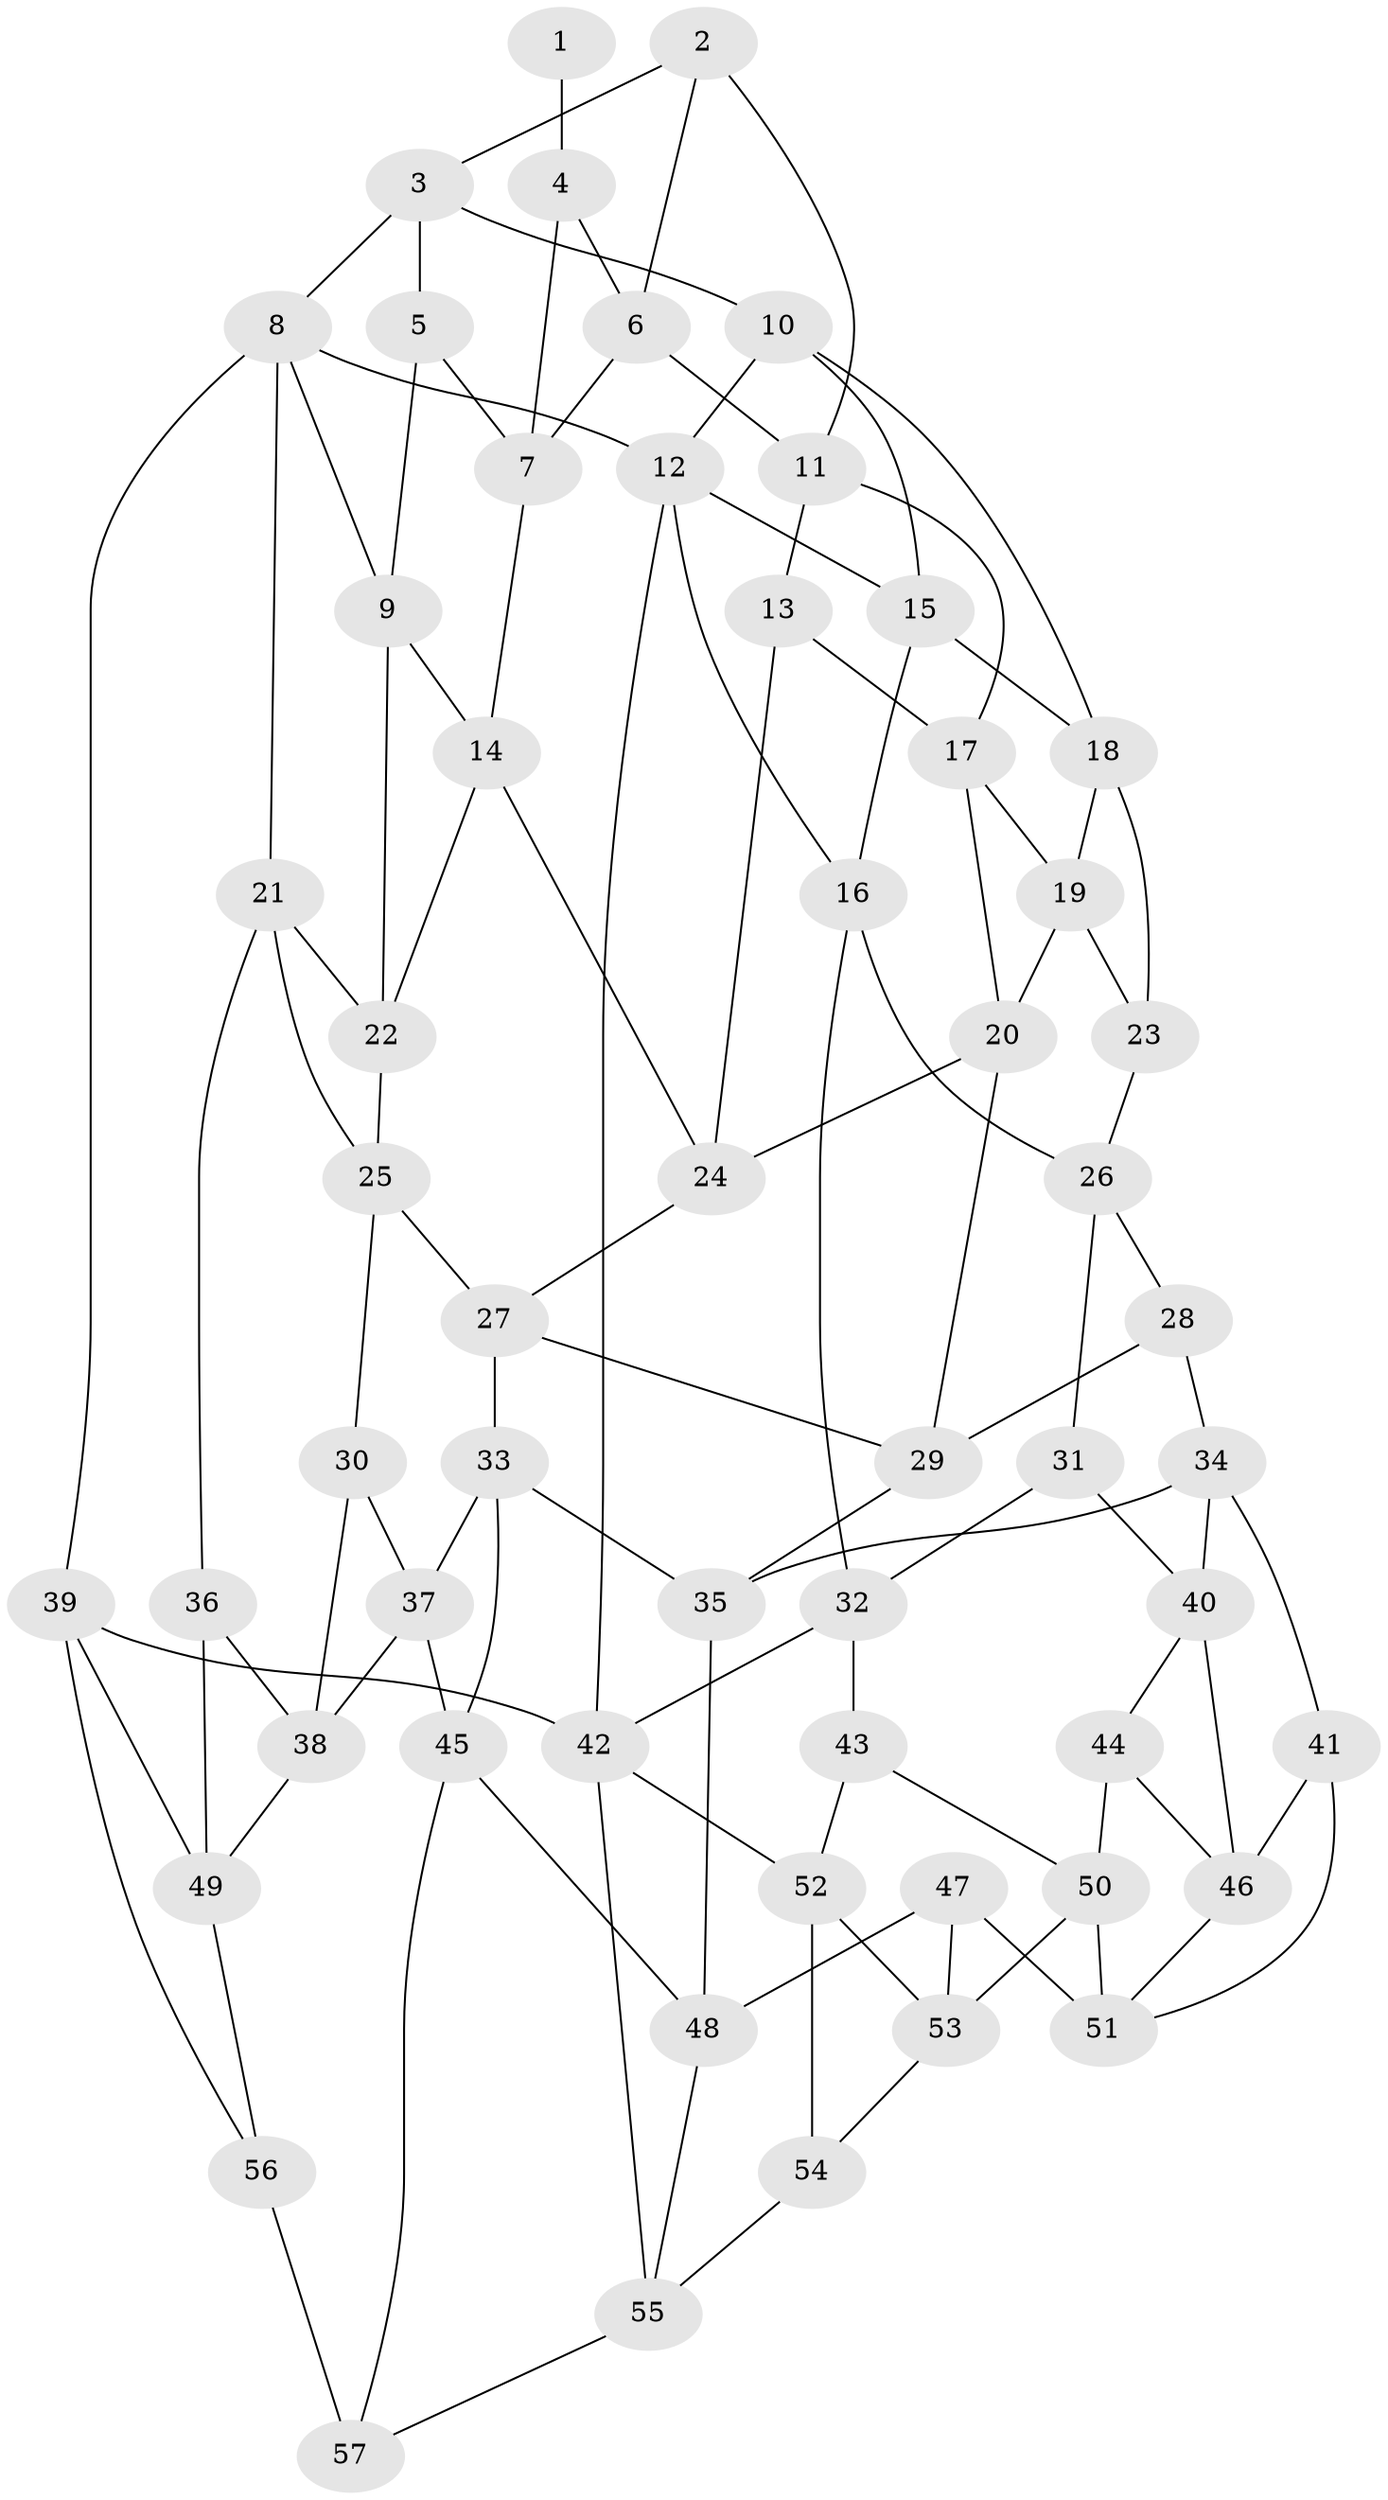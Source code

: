 // original degree distribution, {3: 0.017543859649122806, 5: 0.5614035087719298, 4: 0.21929824561403508, 6: 0.20175438596491227}
// Generated by graph-tools (version 1.1) at 2025/03/03/09/25 03:03:12]
// undirected, 57 vertices, 106 edges
graph export_dot {
graph [start="1"]
  node [color=gray90,style=filled];
  1;
  2;
  3;
  4;
  5;
  6;
  7;
  8;
  9;
  10;
  11;
  12;
  13;
  14;
  15;
  16;
  17;
  18;
  19;
  20;
  21;
  22;
  23;
  24;
  25;
  26;
  27;
  28;
  29;
  30;
  31;
  32;
  33;
  34;
  35;
  36;
  37;
  38;
  39;
  40;
  41;
  42;
  43;
  44;
  45;
  46;
  47;
  48;
  49;
  50;
  51;
  52;
  53;
  54;
  55;
  56;
  57;
  1 -- 4 [weight=2.0];
  2 -- 3 [weight=1.0];
  2 -- 6 [weight=1.0];
  2 -- 11 [weight=1.0];
  3 -- 5 [weight=1.0];
  3 -- 8 [weight=1.0];
  3 -- 10 [weight=1.0];
  4 -- 6 [weight=1.0];
  4 -- 7 [weight=1.0];
  5 -- 7 [weight=1.0];
  5 -- 9 [weight=1.0];
  6 -- 7 [weight=1.0];
  6 -- 11 [weight=1.0];
  7 -- 14 [weight=1.0];
  8 -- 9 [weight=1.0];
  8 -- 12 [weight=1.0];
  8 -- 21 [weight=1.0];
  8 -- 39 [weight=1.0];
  9 -- 14 [weight=1.0];
  9 -- 22 [weight=1.0];
  10 -- 12 [weight=1.0];
  10 -- 15 [weight=1.0];
  10 -- 18 [weight=1.0];
  11 -- 13 [weight=1.0];
  11 -- 17 [weight=1.0];
  12 -- 15 [weight=1.0];
  12 -- 16 [weight=1.0];
  12 -- 42 [weight=1.0];
  13 -- 17 [weight=1.0];
  13 -- 24 [weight=1.0];
  14 -- 22 [weight=1.0];
  14 -- 24 [weight=1.0];
  15 -- 16 [weight=1.0];
  15 -- 18 [weight=1.0];
  16 -- 26 [weight=1.0];
  16 -- 32 [weight=1.0];
  17 -- 19 [weight=1.0];
  17 -- 20 [weight=1.0];
  18 -- 19 [weight=1.0];
  18 -- 23 [weight=1.0];
  19 -- 20 [weight=1.0];
  19 -- 23 [weight=1.0];
  20 -- 24 [weight=1.0];
  20 -- 29 [weight=1.0];
  21 -- 22 [weight=1.0];
  21 -- 25 [weight=1.0];
  21 -- 36 [weight=1.0];
  22 -- 25 [weight=1.0];
  23 -- 26 [weight=1.0];
  24 -- 27 [weight=1.0];
  25 -- 27 [weight=1.0];
  25 -- 30 [weight=1.0];
  26 -- 28 [weight=1.0];
  26 -- 31 [weight=1.0];
  27 -- 29 [weight=1.0];
  27 -- 33 [weight=1.0];
  28 -- 29 [weight=1.0];
  28 -- 34 [weight=1.0];
  29 -- 35 [weight=1.0];
  30 -- 37 [weight=1.0];
  30 -- 38 [weight=1.0];
  31 -- 32 [weight=1.0];
  31 -- 40 [weight=1.0];
  32 -- 42 [weight=1.0];
  32 -- 43 [weight=1.0];
  33 -- 35 [weight=1.0];
  33 -- 37 [weight=1.0];
  33 -- 45 [weight=1.0];
  34 -- 35 [weight=1.0];
  34 -- 40 [weight=1.0];
  34 -- 41 [weight=1.0];
  35 -- 48 [weight=1.0];
  36 -- 38 [weight=1.0];
  36 -- 49 [weight=1.0];
  37 -- 38 [weight=1.0];
  37 -- 45 [weight=1.0];
  38 -- 49 [weight=1.0];
  39 -- 42 [weight=1.0];
  39 -- 49 [weight=1.0];
  39 -- 56 [weight=1.0];
  40 -- 44 [weight=1.0];
  40 -- 46 [weight=1.0];
  41 -- 46 [weight=1.0];
  41 -- 51 [weight=1.0];
  42 -- 52 [weight=1.0];
  42 -- 55 [weight=1.0];
  43 -- 50 [weight=1.0];
  43 -- 52 [weight=1.0];
  44 -- 46 [weight=1.0];
  44 -- 50 [weight=1.0];
  45 -- 48 [weight=1.0];
  45 -- 57 [weight=1.0];
  46 -- 51 [weight=1.0];
  47 -- 48 [weight=1.0];
  47 -- 51 [weight=1.0];
  47 -- 53 [weight=1.0];
  48 -- 55 [weight=1.0];
  49 -- 56 [weight=1.0];
  50 -- 51 [weight=1.0];
  50 -- 53 [weight=1.0];
  52 -- 53 [weight=1.0];
  52 -- 54 [weight=1.0];
  53 -- 54 [weight=1.0];
  54 -- 55 [weight=1.0];
  55 -- 57 [weight=1.0];
  56 -- 57 [weight=2.0];
}
